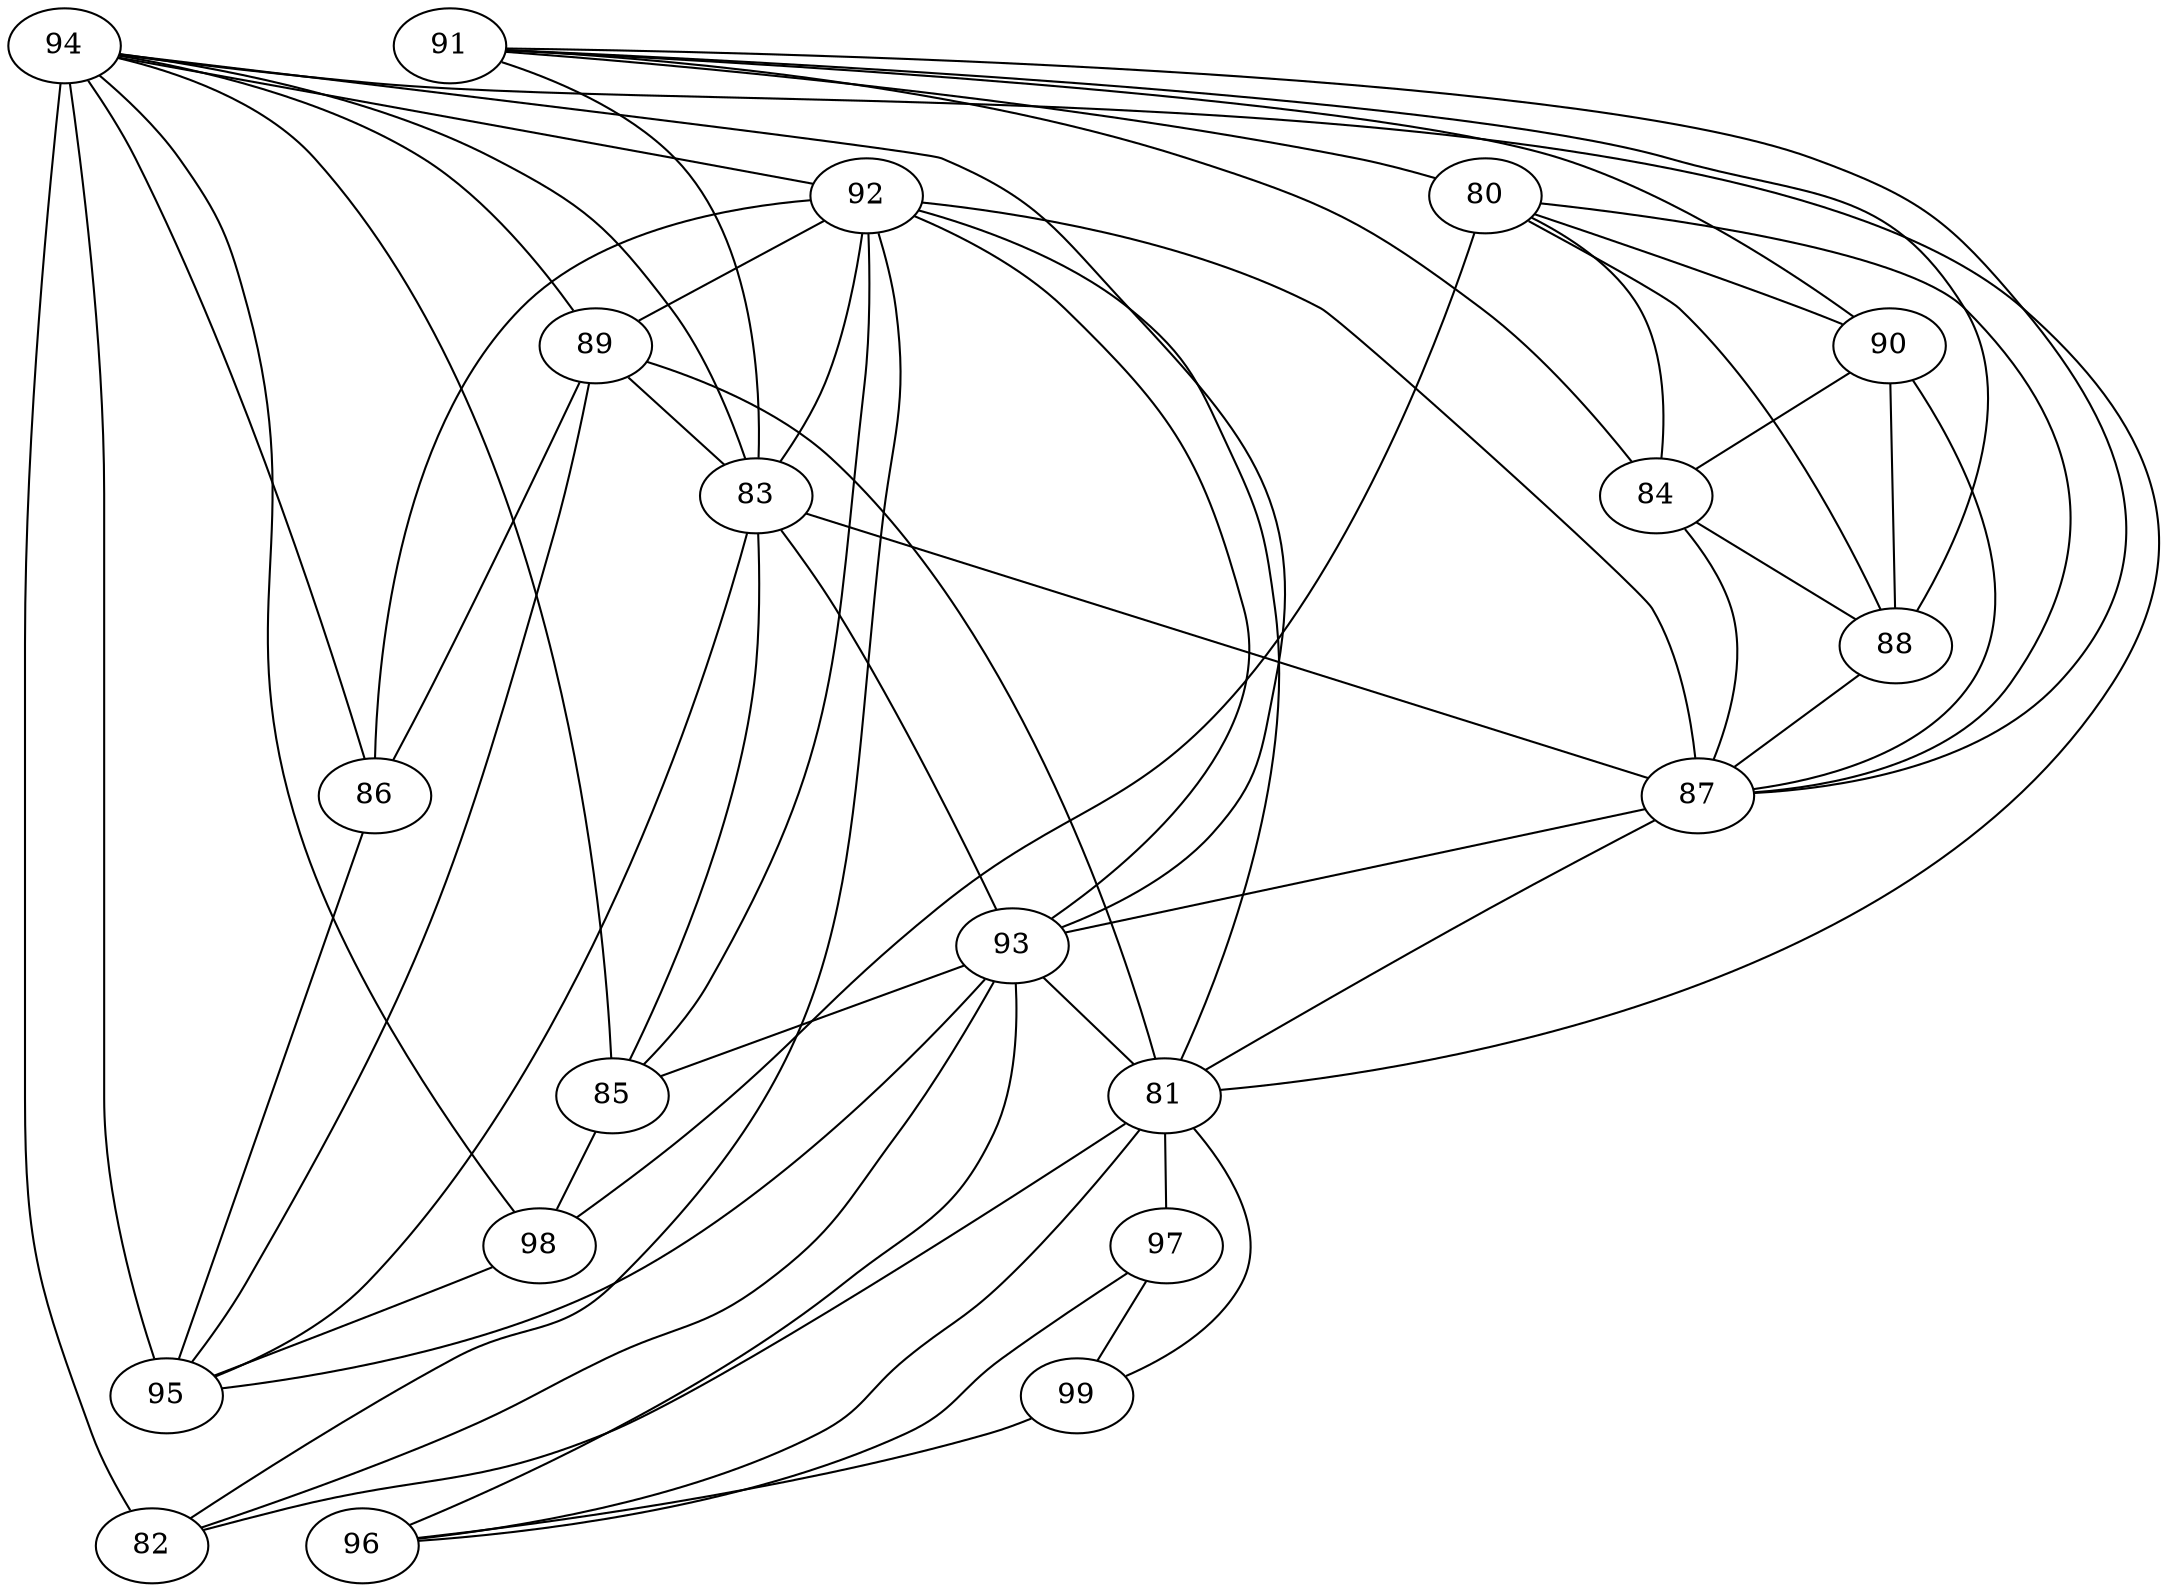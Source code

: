 strict graph "" {
	94 -- 92	 [weight=0.6832707839410883];
	94 -- 89	 [weight=0.6199587183695068];
	94 -- 83	 [weight=0.5593479003723216];
	94 -- 86	 [weight=0.48693111716133447];
	94 -- 93	 [weight=0.3824155274504003];
	94 -- 85	 [weight=0.3533803469648557];
	94 -- 98	 [weight=0.2183896775612711];
	94 -- 95	 [weight=0.15618943179522743];
	94 -- 81	 [weight=0.30533693897185366];
	94 -- 82	 [weight=0.15748990859935535];
	92 -- 89	 [weight=0.3360927659570761];
	92 -- 83	 [weight=0.5291923028738454];
	92 -- 86	 [weight=0.2559208169992079];
	92 -- 87	 [weight=0.18374064898250111];
	92 -- 93	 [weight=0.4124153244954935];
	92 -- 85	 [weight=0.3015490758924896];
	92 -- 81	 [weight=0.23460629306965602];
	92 -- 82	 [weight=0.2278591588889657];
	89 -- 83	 [weight=0.19237045530487876];
	89 -- 86	 [weight=0.5557069303308854];
	89 -- 95	 [weight=0.19630375923121876];
	89 -- 81	 [weight=0.1548661081685732];
	91 -- 80	 [weight=0.5811429391699946];
	91 -- 83	 [weight=0.16468717976752045];
	91 -- 90	 [weight=0.5235185003233738];
	91 -- 84	 [weight=0.5222322544221376];
	91 -- 88	 [weight=0.48305005056427];
	91 -- 87	 [weight=0.46621905511449213];
	80 -- 90	 [weight=0.30208896867055535];
	80 -- 84	 [weight=0.5444655456010554];
	80 -- 88	 [weight=0.32342743853493133];
	80 -- 87	 [weight=0.292026493608322];
	80 -- 98	 [weight=0.16367797951647756];
	83 -- 87	 [weight=0.21428377190232464];
	83 -- 93	 [weight=0.37603046868816914];
	83 -- 85	 [weight=0.21847411881213055];
	83 -- 95	 [weight=0.19316525974193052];
	86 -- 95	 [weight=0.3456768951869385];
	90 -- 84	 [weight=0.5472047881072194];
	90 -- 88	 [weight=0.33329189114853774];
	90 -- 87	 [weight=0.33826571816651896];
	84 -- 88	 [weight=0.3505385223644705];
	84 -- 87	 [weight=0.224284812874657];
	88 -- 87	 [weight=0.28531780381966687];
	87 -- 93	 [weight=0.1939499464055503];
	87 -- 81	 [weight=0.20288350315875356];
	93 -- 85	 [weight=0.20098863008288306];
	93 -- 95	 [weight=0.2446365645641008];
	93 -- 81	 [weight=0.24103332140709757];
	93 -- 82	 [weight=0.2799248745923662];
	93 -- 96	 [weight=0.17806708513978314];
	85 -- 98	 [weight=0.34965747315752405];
	98 -- 95	 [weight=0.25469276180635647];
	81 -- 97	 [weight=0.2976181934269125];
	81 -- 99	 [weight=0.2941496737129025];
	81 -- 82	 [weight=0.15871800106007525];
	81 -- 96	 [weight=0.26339283468697494];
	97 -- 99	 [weight=0.2732602865472802];
	97 -- 96	 [weight=0.2780641373416956];
	99 -- 96	 [weight=0.1742129917470912];
}
